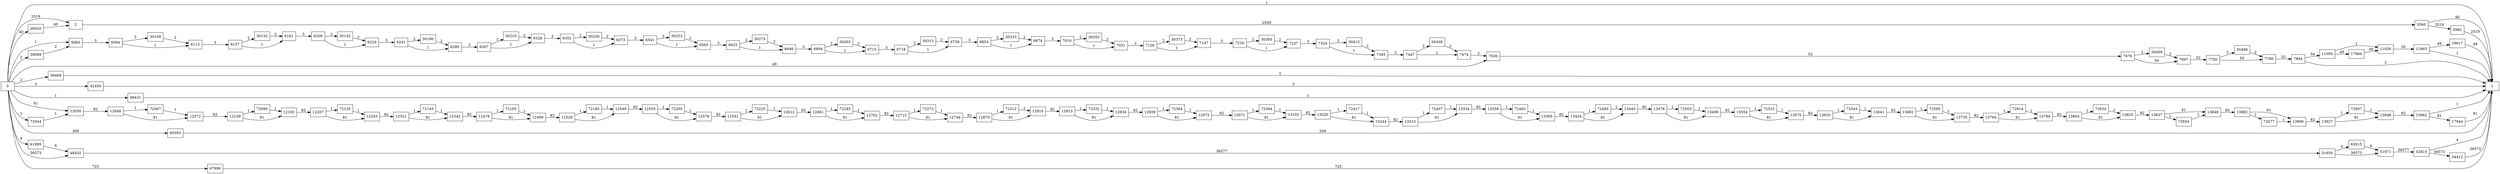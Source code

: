 digraph {
	graph [rankdir=LR]
	node [shape=rectangle]
	2 -> 5560 [label=2559]
	5560 -> 1 [label=40]
	5560 -> 5982 [label=2519]
	5982 -> 1 [label=2519]
	5983 -> 6094 [label=3]
	6094 -> 6115 [label=1]
	6094 -> 30109 [label=2]
	6115 -> 6157 [label=3]
	6157 -> 6181 [label=1]
	6157 -> 30132 [label=2]
	6181 -> 6208 [label=3]
	6208 -> 6229 [label=1]
	6208 -> 30152 [label=2]
	6229 -> 6241 [label=3]
	6241 -> 6280 [label=1]
	6241 -> 30190 [label=2]
	6280 -> 6307 [label=3]
	6307 -> 6328 [label=1]
	6307 -> 30210 [label=2]
	6328 -> 6352 [label=3]
	6352 -> 6373 [label=1]
	6352 -> 30230 [label=2]
	6373 -> 6541 [label=3]
	6541 -> 6565 [label=1]
	6541 -> 30253 [label=2]
	6565 -> 6625 [label=3]
	6625 -> 6646 [label=1]
	6625 -> 30273 [label=2]
	6646 -> 6694 [label=3]
	6694 -> 6715 [label=1]
	6694 -> 30293 [label=2]
	6715 -> 6718 [label=3]
	6718 -> 6739 [label=1]
	6718 -> 30313 [label=2]
	6739 -> 6853 [label=3]
	6853 -> 6874 [label=1]
	6853 -> 30333 [label=2]
	6874 -> 7010 [label=3]
	7010 -> 7031 [label=1]
	7010 -> 30353 [label=2]
	7031 -> 7126 [label=3]
	7126 -> 7147 [label=1]
	7126 -> 30373 [label=2]
	7147 -> 7216 [label=3]
	7216 -> 7237 [label=1]
	7216 -> 30393 [label=2]
	7237 -> 7324 [label=3]
	7324 -> 7345 [label=1]
	7324 -> 30413 [label=2]
	7345 -> 7447 [label=3]
	7447 -> 7474 [label=1]
	7447 -> 30439 [label=2]
	7474 -> 7636 [label=3]
	7636 -> 7676 [label=52]
	7676 -> 7697 [label=50]
	7676 -> 30459 [label=2]
	7697 -> 7750 [label=52]
	7750 -> 7780 [label=50]
	7750 -> 30488 [label=2]
	7780 -> 7894 [label=52]
	7894 -> 1 [label=2]
	7894 -> 11005 [label=50]
	11005 -> 11026 [label=1]
	11005 -> 17964 [label=49]
	11026 -> 11963 [label=50]
	11963 -> 1 [label=1]
	11963 -> 19617 [label=49]
	12030 -> 12048 [label=82]
	12048 -> 12072 [label=81]
	12048 -> 72067 [label=1]
	12072 -> 12159 [label=82]
	12159 -> 12183 [label=81]
	12159 -> 72090 [label=1]
	12183 -> 12207 [label=82]
	12207 -> 12243 [label=81]
	12207 -> 72125 [label=1]
	12243 -> 12321 [label=82]
	12321 -> 12342 [label=81]
	12321 -> 72145 [label=1]
	12342 -> 12478 [label=82]
	12478 -> 12499 [label=81]
	12478 -> 72165 [label=1]
	12499 -> 12528 [label=82]
	12528 -> 12549 [label=81]
	12528 -> 72185 [label=1]
	12549 -> 12555 [label=82]
	12555 -> 12576 [label=81]
	12555 -> 72205 [label=1]
	12576 -> 12591 [label=82]
	12591 -> 12612 [label=81]
	12591 -> 72225 [label=1]
	12612 -> 12681 [label=82]
	12681 -> 12702 [label=81]
	12681 -> 72245 [label=1]
	12702 -> 12715 [label=82]
	12715 -> 12744 [label=81]
	12715 -> 72273 [label=1]
	12744 -> 12870 [label=82]
	12870 -> 12910 [label=81]
	12870 -> 72312 [label=1]
	12910 -> 12913 [label=82]
	12913 -> 12934 [label=81]
	12913 -> 72332 [label=1]
	12934 -> 12939 [label=82]
	12939 -> 12972 [label=81]
	12939 -> 72364 [label=1]
	12972 -> 13071 [label=82]
	13071 -> 13102 [label=81]
	13071 -> 72394 [label=1]
	13102 -> 13220 [label=82]
	13220 -> 13244 [label=81]
	13220 -> 72417 [label=1]
	13244 -> 13313 [label=82]
	13313 -> 13334 [label=81]
	13313 -> 72437 [label=1]
	13334 -> 13358 [label=82]
	13358 -> 13385 [label=81]
	13358 -> 72463 [label=1]
	13385 -> 13424 [label=82]
	13424 -> 13445 [label=81]
	13424 -> 72483 [label=1]
	13445 -> 13478 [label=82]
	13478 -> 13499 [label=81]
	13478 -> 72503 [label=1]
	13499 -> 13554 [label=82]
	13554 -> 13575 [label=81]
	13554 -> 72523 [label=1]
	13575 -> 13620 [label=82]
	13620 -> 13641 [label=81]
	13620 -> 72543 [label=1]
	13641 -> 13692 [label=82]
	13692 -> 13735 [label=81]
	13692 -> 72585 [label=1]
	13735 -> 13764 [label=82]
	13764 -> 13794 [label=81]
	13764 -> 72614 [label=1]
	13794 -> 13804 [label=82]
	13804 -> 13825 [label=81]
	13804 -> 72634 [label=1]
	13825 -> 13827 [label=82]
	13827 -> 13848 [label=81]
	13827 -> 72654 [label=1]
	13848 -> 13882 [label=82]
	13882 -> 13906 [label=81]
	13882 -> 72677 [label=1]
	13906 -> 13927 [label=82]
	13927 -> 13948 [label=81]
	13927 -> 72697 [label=1]
	13948 -> 13962 [label=82]
	13962 -> 1 [label=1]
	13962 -> 17944 [label=81]
	17944 -> 1 [label=81]
	17964 -> 11026 [label=49]
	19617 -> 1 [label=49]
	26020 -> 2 [label=40]
	30089 -> 5983 [label=2]
	30109 -> 6115 [label=2]
	30132 -> 6181 [label=2]
	30152 -> 6229 [label=2]
	30190 -> 6280 [label=2]
	30210 -> 6328 [label=2]
	30230 -> 6373 [label=2]
	30253 -> 6565 [label=2]
	30273 -> 6646 [label=2]
	30293 -> 6715 [label=2]
	30313 -> 6739 [label=2]
	30333 -> 6874 [label=2]
	30353 -> 7031 [label=2]
	30373 -> 7147 [label=2]
	30393 -> 7237 [label=2]
	30413 -> 7345 [label=2]
	30439 -> 7474 [label=2]
	30459 -> 7697 [label=2]
	30488 -> 7780 [label=2]
	36469 -> 1 [label=2]
	42450 -> 1 [label=3]
	48431 -> 1 [label=1]
	48432 -> 51650 [label=36577]
	51650 -> 51671 [label=36573]
	51650 -> 62015 [label=4]
	51671 -> 52810 [label=36577]
	52810 -> 1 [label=4]
	52810 -> 54412 [label=36573]
	54412 -> 1 [label=36573]
	60393 -> 1 [label=309]
	61995 -> 48432 [label=4]
	62015 -> 51671 [label=4]
	67996 -> 1 [label=725]
	72044 -> 12030 [label=1]
	72067 -> 12072 [label=1]
	72090 -> 12183 [label=1]
	72125 -> 12243 [label=1]
	72145 -> 12342 [label=1]
	72165 -> 12499 [label=1]
	72185 -> 12549 [label=1]
	72205 -> 12576 [label=1]
	72225 -> 12612 [label=1]
	72245 -> 12702 [label=1]
	72273 -> 12744 [label=1]
	72312 -> 12910 [label=1]
	72332 -> 12934 [label=1]
	72364 -> 12972 [label=1]
	72394 -> 13102 [label=1]
	72417 -> 13244 [label=1]
	72437 -> 13334 [label=1]
	72463 -> 13385 [label=1]
	72483 -> 13445 [label=1]
	72503 -> 13499 [label=1]
	72523 -> 13575 [label=1]
	72543 -> 13641 [label=1]
	72585 -> 13735 [label=1]
	72614 -> 13794 [label=1]
	72634 -> 13825 [label=1]
	72654 -> 13848 [label=1]
	72677 -> 13906 [label=1]
	72697 -> 13948 [label=1]
	0 -> 2 [label=2519]
	0 -> 5983 [label=1]
	0 -> 7636 [label=49]
	0 -> 48432 [label=36573]
	0 -> 12030 [label=81]
	0 -> 1 [label=1]
	0 -> 26020 [label=40]
	0 -> 30089 [label=2]
	0 -> 36469 [label=2]
	0 -> 42450 [label=3]
	0 -> 48431 [label=1]
	0 -> 60393 [label=309]
	0 -> 61995 [label=4]
	0 -> 67996 [label=725]
	0 -> 72044 [label=1]
}
